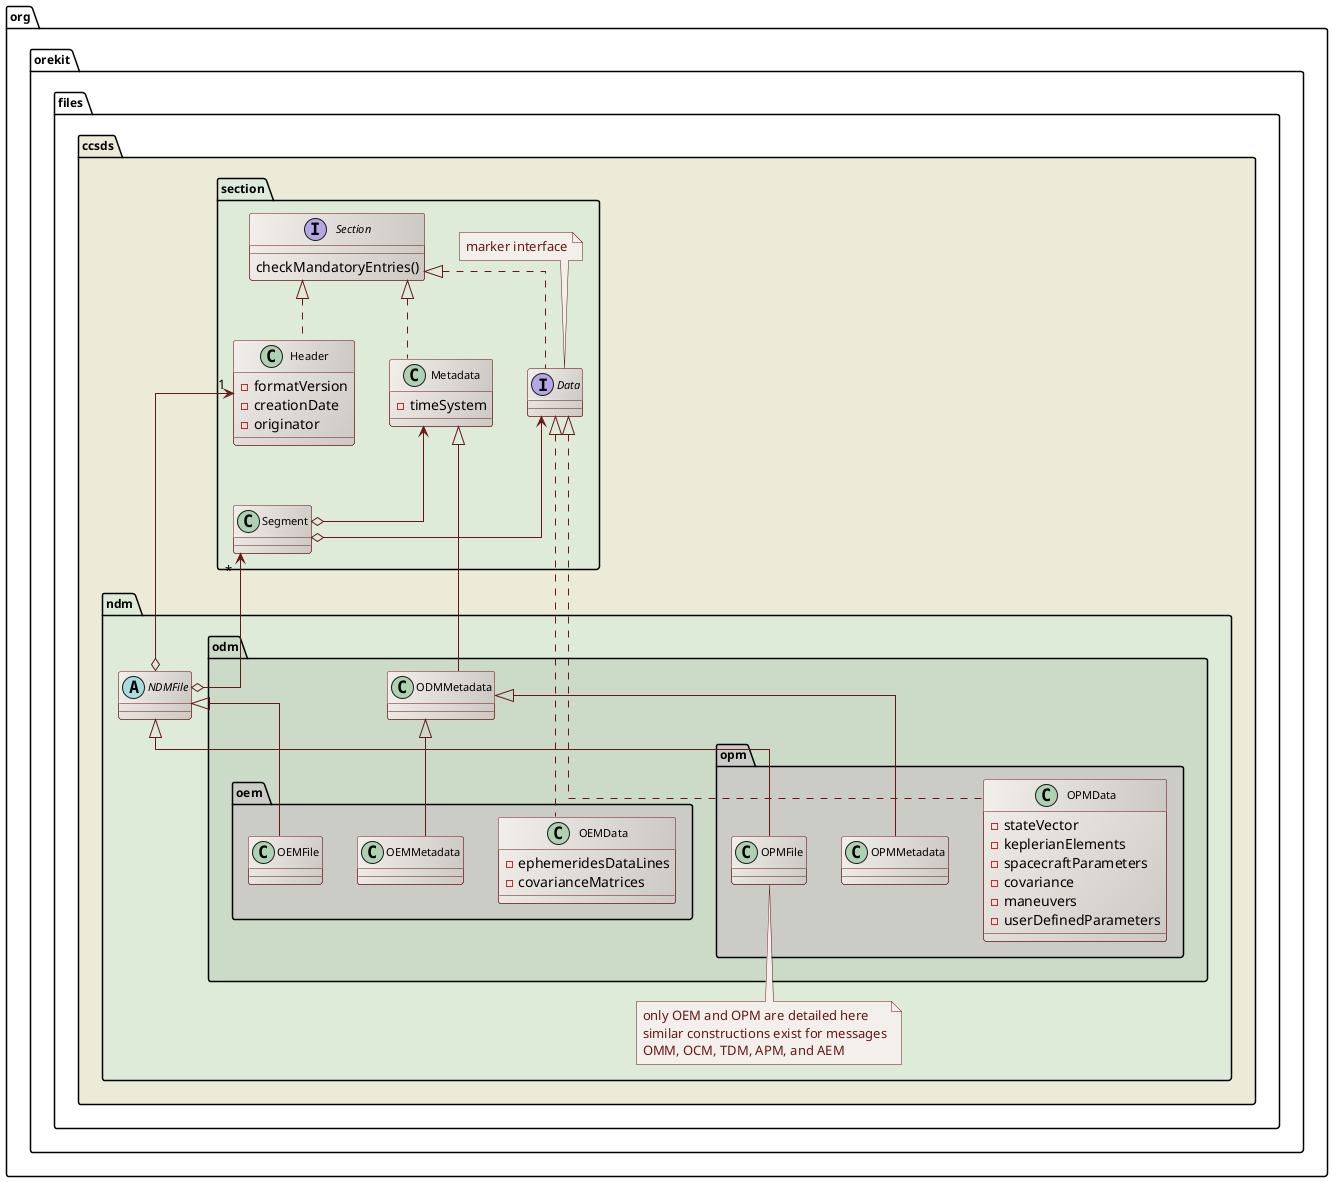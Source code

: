 ' Copyright 2002-2021 CS GROUP
' Licensed to CS GROUP (CS) under one or more
' contributor license agreements.  See the NOTICE file distributed with
' this work for additional information regarding copyright ownership.
' CS licenses this file to You under the Apache License, Version 2.0
' (the "License"); you may not use this file except in compliance with
' the License.  You may obtain a copy of the License at
'
'   http://www.apache.org/licenses/LICENSE-2.0
'
' Unless required by applicable law or agreed to in writing, software
' distributed under the License is distributed on an "AS IS" BASIS,
' WITHOUT WARRANTIES OR CONDITIONS OF ANY KIND, either express or implied.
' See the License for the specific language governing permissions and
' limitations under the License.

@startuml

  skinparam svek                  true
  skinparam ClassBackgroundColor  #F3EFEB/CCC9C5
  skinparam ClassArrowColor       #691616
  skinparam ClassBorderColor      #691616
  skinparam NoteBackgroundColor   #F3EFEB
  skinparam NoteBorderColor       #691616
  skinparam NoteFontColor         #691616
  skinparam ClassFontSize         11
  skinparam PackageFontSize       12
  skinparam linetype              ortho

  package org.orekit.files.ccsds #ECEBD8 {

    package section #DDEBD8 {
      interface Section {
        checkMandatoryEntries()
      }
      class Header {
       -formatVersion
       -creationDate
       -originator
      }
      class Metadata {
        -timeSystem
      }
      interface Data
      note top
      marker interface
      end note
      class Segment
      Section  <|.. Header
      Section  <|.. Metadata
      Section  <|.. Data
      Metadata <--o Segment
      Data     <--o Segment
    }

    package ndm #DDEBD8 {

      package odm #CBDBC8 {

        class ODMMetadata
        Metadata <|-- ODMMetadata

        package oem #CCCCC7 {
          class OEMData {
            -ephemeridesDataLines
            -covarianceMatrices
          }
          class OEMMetadata
          class OEMFile
          Data <|.. OEMData
          ODMMetadata <|-- OEMMetadata
        }

        package opm #CCCCC7 {
          class OPMMetadata
          class OPMData {
            - stateVector
            - keplerianElements
            - spacecraftParameters
            - covariance
            - maneuvers
            - userDefinedParameters
          }
          class OPMFile
          ODMMetadata <|-- OPMMetadata
          Data <|.. OPMData
         }

      }
      note bottom
        only OEM and OPM are detailed here
        similar constructions exist for messages
        OMM, OCM, TDM, APM, and AEM
      end note

      abstract class NDMFile
      NDMFile <|-- OEMFile
      NDMFile <|-- OPMFile
      Header  "1" <--o NDMFile
      Segment "*" <--o NDMFile

    }
  }
@enduml
